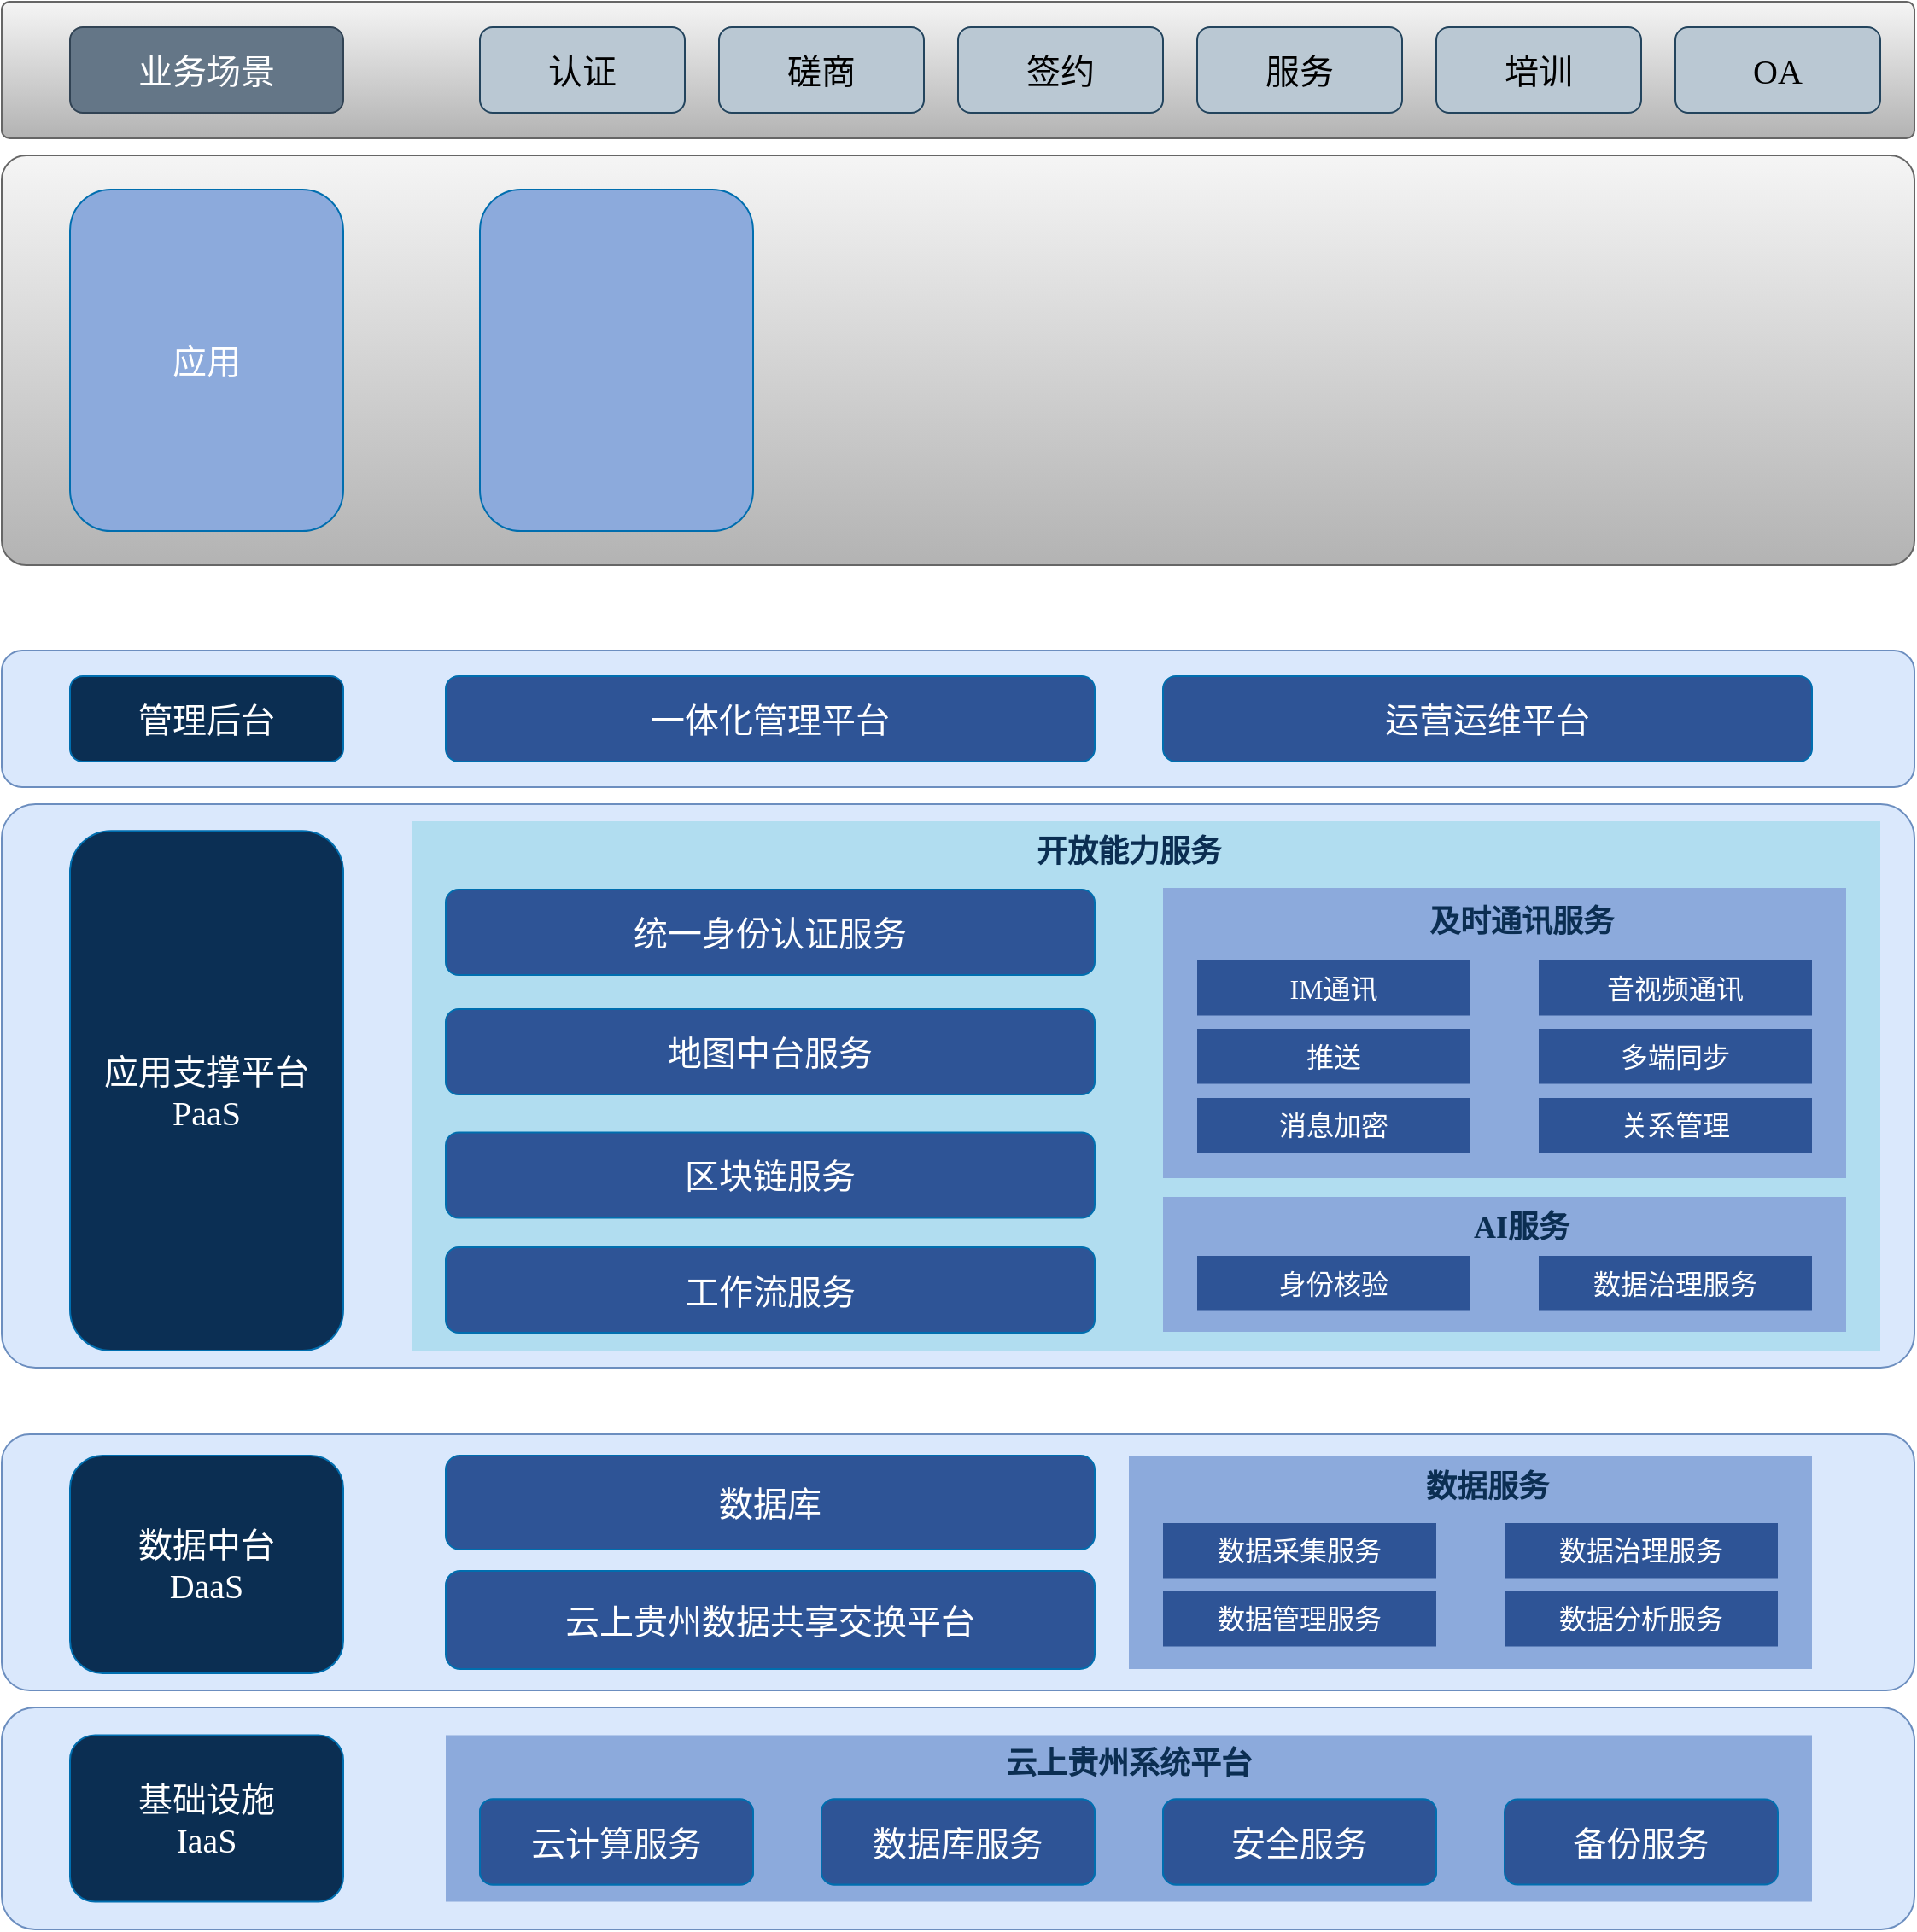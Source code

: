 <mxfile version="15.9.1" type="github">
  <diagram id="HFCnj8aLhszsA6gR-yzJ" name="总体架构图">
    <mxGraphModel dx="1422" dy="769" grid="1" gridSize="10" guides="1" tooltips="1" connect="1" arrows="1" fold="1" page="1" pageScale="1" pageWidth="827" pageHeight="1169" math="0" shadow="0">
      <root>
        <mxCell id="0" />
        <mxCell id="1" parent="0" />
        <mxCell id="byi06CO_j5vsrsdqkOMh-2" value="" style="rounded=1;whiteSpace=wrap;html=1;fillColor=#f5f5f5;strokeColor=#666666;gradientColor=#b3b3b3;arcSize=6;" parent="1" vertex="1">
          <mxGeometry x="80" y="40" width="1120" height="80" as="geometry" />
        </mxCell>
        <mxCell id="byi06CO_j5vsrsdqkOMh-3" value="业务场景" style="rounded=1;whiteSpace=wrap;html=1;fillColor=#647687;fontColor=#ffffff;strokeColor=#314354;fontSize=20;fontFamily=黑体;" parent="1" vertex="1">
          <mxGeometry x="120" y="55" width="160" height="50" as="geometry" />
        </mxCell>
        <mxCell id="byi06CO_j5vsrsdqkOMh-6" value="服务" style="rounded=1;whiteSpace=wrap;html=1;fillColor=#bac8d3;strokeColor=#23445d;fontSize=20;fontFamily=黑体;" parent="1" vertex="1">
          <mxGeometry x="780" y="55" width="120" height="50" as="geometry" />
        </mxCell>
        <mxCell id="byi06CO_j5vsrsdqkOMh-15" value="" style="rounded=1;whiteSpace=wrap;html=1;fillColor=#dae8fc;strokeColor=#6c8ebf;" parent="1" vertex="1">
          <mxGeometry x="80" y="420" width="1120" height="80" as="geometry" />
        </mxCell>
        <mxCell id="byi06CO_j5vsrsdqkOMh-16" value="管理后台" style="rounded=1;whiteSpace=wrap;html=1;fillColor=#0B2E52;fontColor=#ffffff;strokeColor=#006EAF;fontSize=20;fontFamily=黑体;" parent="1" vertex="1">
          <mxGeometry x="120" y="435" width="160" height="50" as="geometry" />
        </mxCell>
        <mxCell id="byi06CO_j5vsrsdqkOMh-17" value="一体化管理平台" style="rounded=1;whiteSpace=wrap;html=1;fillColor=#2E5496;fontColor=#ffffff;strokeColor=#006EAF;fontSize=20;fontFamily=黑体;" parent="1" vertex="1">
          <mxGeometry x="340" y="435" width="380" height="50" as="geometry" />
        </mxCell>
        <mxCell id="byi06CO_j5vsrsdqkOMh-18" value="运营运维平台" style="rounded=1;whiteSpace=wrap;html=1;fillColor=#2E5496;fontColor=#ffffff;strokeColor=#006EAF;fontSize=20;fontFamily=黑体;" parent="1" vertex="1">
          <mxGeometry x="760" y="435" width="380" height="50" as="geometry" />
        </mxCell>
        <mxCell id="byi06CO_j5vsrsdqkOMh-19" value="" style="rounded=1;whiteSpace=wrap;html=1;fillColor=#dae8fc;strokeColor=#6c8ebf;" parent="1" vertex="1">
          <mxGeometry x="80" y="1039" width="1120" height="130" as="geometry" />
        </mxCell>
        <mxCell id="byi06CO_j5vsrsdqkOMh-20" value="基础设施&lt;br&gt;IaaS" style="rounded=1;whiteSpace=wrap;html=1;fillColor=#0B2E52;fontColor=#ffffff;strokeColor=#006EAF;fontSize=20;fontFamily=黑体;" parent="1" vertex="1">
          <mxGeometry x="120" y="1055.25" width="160" height="97.5" as="geometry" />
        </mxCell>
        <mxCell id="byi06CO_j5vsrsdqkOMh-24" value="" style="rounded=1;whiteSpace=wrap;html=1;fillColor=#f5f5f5;strokeColor=#666666;gradientColor=#b3b3b3;arcSize=6;" parent="1" vertex="1">
          <mxGeometry x="80" y="130" width="1120" height="240" as="geometry" />
        </mxCell>
        <mxCell id="byi06CO_j5vsrsdqkOMh-25" value="应用" style="rounded=1;whiteSpace=wrap;html=1;fillColor=#8CAADC;fontColor=#ffffff;strokeColor=#006EAF;fontSize=20;fontFamily=黑体;" parent="1" vertex="1">
          <mxGeometry x="120" y="150" width="160" height="200" as="geometry" />
        </mxCell>
        <mxCell id="byi06CO_j5vsrsdqkOMh-26" value="" style="rounded=1;whiteSpace=wrap;html=1;fillColor=#8CAADC;fontColor=#ffffff;strokeColor=#006EAF;fontSize=20;fontFamily=黑体;" parent="1" vertex="1">
          <mxGeometry x="360" y="150" width="160" height="200" as="geometry" />
        </mxCell>
        <mxCell id="byi06CO_j5vsrsdqkOMh-27" value="认证" style="rounded=1;whiteSpace=wrap;html=1;fillColor=#bac8d3;strokeColor=#23445d;fontSize=20;fontFamily=黑体;" parent="1" vertex="1">
          <mxGeometry x="360" y="55" width="120" height="50" as="geometry" />
        </mxCell>
        <mxCell id="byi06CO_j5vsrsdqkOMh-28" value="磋商" style="rounded=1;whiteSpace=wrap;html=1;fillColor=#bac8d3;strokeColor=#23445d;fontSize=20;fontFamily=黑体;" parent="1" vertex="1">
          <mxGeometry x="500" y="55" width="120" height="50" as="geometry" />
        </mxCell>
        <mxCell id="byi06CO_j5vsrsdqkOMh-29" value="签约" style="rounded=1;whiteSpace=wrap;html=1;fillColor=#bac8d3;strokeColor=#23445d;fontSize=20;fontFamily=黑体;" parent="1" vertex="1">
          <mxGeometry x="640" y="55" width="120" height="50" as="geometry" />
        </mxCell>
        <mxCell id="byi06CO_j5vsrsdqkOMh-30" value="培训" style="rounded=1;whiteSpace=wrap;html=1;fillColor=#bac8d3;strokeColor=#23445d;fontSize=20;fontFamily=黑体;" parent="1" vertex="1">
          <mxGeometry x="920" y="55" width="120" height="50" as="geometry" />
        </mxCell>
        <mxCell id="byi06CO_j5vsrsdqkOMh-31" value="OA" style="rounded=1;whiteSpace=wrap;html=1;fillColor=#bac8d3;strokeColor=#23445d;fontSize=20;fontFamily=黑体;" parent="1" vertex="1">
          <mxGeometry x="1060" y="55" width="120" height="50" as="geometry" />
        </mxCell>
        <mxCell id="byi06CO_j5vsrsdqkOMh-36" value="" style="rounded=0;whiteSpace=wrap;html=1;fontSize=20;fillColor=#8CAADC;fontColor=#FFFFFF;strokeColor=none;" parent="1" vertex="1">
          <mxGeometry x="340" y="1055.25" width="800" height="97.5" as="geometry" />
        </mxCell>
        <mxCell id="byi06CO_j5vsrsdqkOMh-21" value="云计算服务" style="rounded=1;whiteSpace=wrap;html=1;fillColor=#0B2E52;fontColor=#ffffff;strokeColor=#006EAF;fontSize=20;fontFamily=黑体;" parent="1" vertex="1">
          <mxGeometry x="360" y="1092.75" width="160" height="50" as="geometry" />
        </mxCell>
        <mxCell id="byi06CO_j5vsrsdqkOMh-32" value="数据库服务" style="rounded=1;whiteSpace=wrap;html=1;fillColor=#0B2E52;fontColor=#ffffff;strokeColor=#006EAF;fontSize=20;fontFamily=黑体;" parent="1" vertex="1">
          <mxGeometry x="560" y="1092.75" width="160" height="50" as="geometry" />
        </mxCell>
        <mxCell id="byi06CO_j5vsrsdqkOMh-33" value="安全服务" style="rounded=1;whiteSpace=wrap;html=1;fillColor=#0B2E52;fontColor=#ffffff;strokeColor=#006EAF;fontSize=20;fontFamily=黑体;" parent="1" vertex="1">
          <mxGeometry x="760" y="1092.75" width="160" height="50" as="geometry" />
        </mxCell>
        <mxCell id="byi06CO_j5vsrsdqkOMh-34" value="备份服务" style="rounded=1;whiteSpace=wrap;html=1;fillColor=#2E5496;fontColor=#ffffff;strokeColor=#006EAF;fontSize=20;fontFamily=黑体;" parent="1" vertex="1">
          <mxGeometry x="960" y="1092.75" width="160" height="50" as="geometry" />
        </mxCell>
        <mxCell id="byi06CO_j5vsrsdqkOMh-37" value="云上贵州系统平台" style="text;html=1;strokeColor=none;fillColor=none;align=center;verticalAlign=middle;whiteSpace=wrap;rounded=1;fontSize=18;fontColor=#0B2E52;fontFamily=黑体;arcSize=0;fontStyle=1" parent="1" vertex="1">
          <mxGeometry x="340" y="1057.25" width="800" height="30" as="geometry" />
        </mxCell>
        <mxCell id="byi06CO_j5vsrsdqkOMh-38" value="云计算服务" style="rounded=1;whiteSpace=wrap;html=1;fillColor=#2E5496;fontColor=#ffffff;strokeColor=#006EAF;fontSize=20;fontFamily=黑体;" parent="1" vertex="1">
          <mxGeometry x="360" y="1092.75" width="160" height="50" as="geometry" />
        </mxCell>
        <mxCell id="byi06CO_j5vsrsdqkOMh-39" value="数据库服务" style="rounded=1;whiteSpace=wrap;html=1;fillColor=#2E5496;fontColor=#ffffff;strokeColor=#006EAF;fontSize=20;fontFamily=黑体;" parent="1" vertex="1">
          <mxGeometry x="560" y="1092.75" width="160" height="50" as="geometry" />
        </mxCell>
        <mxCell id="byi06CO_j5vsrsdqkOMh-40" value="安全服务" style="rounded=1;whiteSpace=wrap;html=1;fillColor=#2E5496;fontColor=#ffffff;strokeColor=#006EAF;fontSize=20;fontFamily=黑体;" parent="1" vertex="1">
          <mxGeometry x="760" y="1092.75" width="160" height="50" as="geometry" />
        </mxCell>
        <mxCell id="byi06CO_j5vsrsdqkOMh-42" value="" style="rounded=1;whiteSpace=wrap;html=1;fillColor=#dae8fc;strokeColor=#6c8ebf;arcSize=11;" parent="1" vertex="1">
          <mxGeometry x="80" y="879" width="1120" height="150" as="geometry" />
        </mxCell>
        <mxCell id="byi06CO_j5vsrsdqkOMh-43" value="数据中台&lt;br&gt;DaaS" style="rounded=1;whiteSpace=wrap;html=1;fillColor=#0B2E52;fontColor=#ffffff;strokeColor=#006EAF;fontSize=20;fontFamily=黑体;" parent="1" vertex="1">
          <mxGeometry x="120" y="891.5" width="160" height="127.5" as="geometry" />
        </mxCell>
        <mxCell id="byi06CO_j5vsrsdqkOMh-44" value="数据库" style="rounded=1;whiteSpace=wrap;html=1;fillColor=#2E5496;fontColor=#ffffff;strokeColor=#006EAF;fontSize=20;fontFamily=黑体;" parent="1" vertex="1">
          <mxGeometry x="340" y="891.5" width="380" height="55" as="geometry" />
        </mxCell>
        <mxCell id="byi06CO_j5vsrsdqkOMh-45" value="云上贵州数据共享交换平台" style="rounded=1;whiteSpace=wrap;html=1;fillColor=#2E5496;fontColor=#ffffff;strokeColor=#006EAF;fontSize=20;fontFamily=黑体;" parent="1" vertex="1">
          <mxGeometry x="340" y="959" width="380" height="57.5" as="geometry" />
        </mxCell>
        <mxCell id="byi06CO_j5vsrsdqkOMh-46" value="" style="rounded=0;whiteSpace=wrap;html=1;fillColor=#8CAADC;fontColor=#FFFFFF;strokeColor=none;fontSize=20;fontFamily=Helvetica;align=center;" parent="1" vertex="1">
          <mxGeometry x="740" y="891.5" width="400" height="125" as="geometry" />
        </mxCell>
        <mxCell id="byi06CO_j5vsrsdqkOMh-47" value="数据服务" style="text;html=1;strokeColor=none;fillColor=none;align=center;verticalAlign=middle;whiteSpace=wrap;rounded=1;fontSize=18;fontColor=#0B2E52;fontFamily=黑体;arcSize=0;fontStyle=1" parent="1" vertex="1">
          <mxGeometry x="760" y="895" width="380" height="30" as="geometry" />
        </mxCell>
        <mxCell id="byi06CO_j5vsrsdqkOMh-49" value="数据采集服务" style="rounded=0;whiteSpace=wrap;html=1;fontFamily=黑体;fontSize=16;fontColor=#FFFFFF;fillColor=#2E5496;strokeColor=none;" parent="1" vertex="1">
          <mxGeometry x="760" y="931" width="160" height="32.25" as="geometry" />
        </mxCell>
        <mxCell id="byi06CO_j5vsrsdqkOMh-50" value="数据治理服务" style="rounded=0;whiteSpace=wrap;html=1;fontFamily=黑体;fontSize=16;fontColor=#FFFFFF;fillColor=#2E5496;strokeColor=none;" parent="1" vertex="1">
          <mxGeometry x="960" y="931" width="160" height="32.25" as="geometry" />
        </mxCell>
        <mxCell id="byi06CO_j5vsrsdqkOMh-51" value="数据管理服务" style="rounded=0;whiteSpace=wrap;html=1;fontFamily=黑体;fontSize=16;fontColor=#FFFFFF;fillColor=#2E5496;strokeColor=none;" parent="1" vertex="1">
          <mxGeometry x="760" y="971" width="160" height="32.25" as="geometry" />
        </mxCell>
        <mxCell id="byi06CO_j5vsrsdqkOMh-52" value="数据分析服务" style="rounded=0;whiteSpace=wrap;html=1;fontFamily=黑体;fontSize=16;fontColor=#FFFFFF;fillColor=#2E5496;strokeColor=none;" parent="1" vertex="1">
          <mxGeometry x="960" y="971" width="160" height="32.25" as="geometry" />
        </mxCell>
        <mxCell id="byi06CO_j5vsrsdqkOMh-53" value="" style="rounded=1;whiteSpace=wrap;html=1;fillColor=#dae8fc;strokeColor=#6c8ebf;arcSize=6;" parent="1" vertex="1">
          <mxGeometry x="80" y="510" width="1120" height="330" as="geometry" />
        </mxCell>
        <mxCell id="byi06CO_j5vsrsdqkOMh-54" value="应用支撑平台&lt;br&gt;PaaS" style="rounded=1;whiteSpace=wrap;html=1;fillColor=#0B2F54;fontColor=#ffffff;strokeColor=#006EAF;fontSize=20;fontFamily=黑体;" parent="1" vertex="1">
          <mxGeometry x="120" y="525.63" width="160" height="304.37" as="geometry" />
        </mxCell>
        <mxCell id="byi06CO_j5vsrsdqkOMh-77" value="" style="rounded=0;whiteSpace=wrap;html=1;fillColor=#b1ddf0;strokeColor=none;fontSize=20;fontFamily=Helvetica;align=center;" parent="1" vertex="1">
          <mxGeometry x="320" y="520" width="860" height="310" as="geometry" />
        </mxCell>
        <mxCell id="byi06CO_j5vsrsdqkOMh-55" value="地图中台服务" style="rounded=1;whiteSpace=wrap;html=1;fillColor=#2E5496;fontColor=#ffffff;strokeColor=#006EAF;fontSize=20;fontFamily=黑体;" parent="1" vertex="1">
          <mxGeometry x="340" y="630" width="380" height="50" as="geometry" />
        </mxCell>
        <mxCell id="byi06CO_j5vsrsdqkOMh-56" value="统一身份认证服务" style="rounded=1;whiteSpace=wrap;html=1;fillColor=#2E5496;fontColor=#ffffff;strokeColor=#006EAF;fontSize=20;fontFamily=黑体;" parent="1" vertex="1">
          <mxGeometry x="340" y="560" width="380" height="50" as="geometry" />
        </mxCell>
        <mxCell id="byi06CO_j5vsrsdqkOMh-57" value="区块链服务" style="rounded=1;whiteSpace=wrap;html=1;fillColor=#2E5496;fontColor=#ffffff;strokeColor=#006EAF;fontSize=20;fontFamily=黑体;" parent="1" vertex="1">
          <mxGeometry x="340" y="702.25" width="380" height="50" as="geometry" />
        </mxCell>
        <mxCell id="byi06CO_j5vsrsdqkOMh-64" value="" style="rounded=0;whiteSpace=wrap;html=1;fillColor=#8CAADC;fontColor=#FFFFFF;strokeColor=none;fontSize=20;fontFamily=Helvetica;align=center;" parent="1" vertex="1">
          <mxGeometry x="760" y="559" width="400" height="170" as="geometry" />
        </mxCell>
        <mxCell id="byi06CO_j5vsrsdqkOMh-65" value="及时通讯服务" style="text;html=1;strokeColor=none;fillColor=none;align=center;verticalAlign=middle;whiteSpace=wrap;rounded=1;fontSize=18;fontColor=#0B2E52;fontFamily=黑体;arcSize=0;fontStyle=1" parent="1" vertex="1">
          <mxGeometry x="780" y="563.5" width="380" height="30" as="geometry" />
        </mxCell>
        <mxCell id="byi06CO_j5vsrsdqkOMh-66" value="IM通讯" style="rounded=0;whiteSpace=wrap;html=1;fontFamily=黑体;fontSize=16;fontColor=#FFFFFF;fillColor=#2E5496;strokeColor=none;" parent="1" vertex="1">
          <mxGeometry x="780" y="601.5" width="160" height="32.25" as="geometry" />
        </mxCell>
        <mxCell id="byi06CO_j5vsrsdqkOMh-67" value="音视频通讯" style="rounded=0;whiteSpace=wrap;html=1;fontFamily=黑体;fontSize=16;fontColor=#FFFFFF;fillColor=#2E5496;strokeColor=none;" parent="1" vertex="1">
          <mxGeometry x="980" y="601.5" width="160" height="32.25" as="geometry" />
        </mxCell>
        <mxCell id="byi06CO_j5vsrsdqkOMh-68" value="推送" style="rounded=0;whiteSpace=wrap;html=1;fontFamily=黑体;fontSize=16;fontColor=#FFFFFF;fillColor=#2E5496;strokeColor=none;" parent="1" vertex="1">
          <mxGeometry x="780" y="641.5" width="160" height="32.25" as="geometry" />
        </mxCell>
        <mxCell id="byi06CO_j5vsrsdqkOMh-69" value="多端同步" style="rounded=0;whiteSpace=wrap;html=1;fontFamily=黑体;fontSize=16;fontColor=#FFFFFF;fillColor=#2E5496;strokeColor=none;" parent="1" vertex="1">
          <mxGeometry x="980" y="641.5" width="160" height="32.25" as="geometry" />
        </mxCell>
        <mxCell id="byi06CO_j5vsrsdqkOMh-70" value="" style="rounded=0;whiteSpace=wrap;html=1;fillColor=#8CAADC;fontColor=#FFFFFF;strokeColor=none;fontSize=20;fontFamily=Helvetica;align=center;" parent="1" vertex="1">
          <mxGeometry x="760" y="740" width="400" height="79" as="geometry" />
        </mxCell>
        <mxCell id="byi06CO_j5vsrsdqkOMh-71" value="AI服务" style="text;html=1;strokeColor=none;fillColor=none;align=center;verticalAlign=middle;whiteSpace=wrap;rounded=1;fontSize=18;fontColor=#0B2E52;fontFamily=黑体;arcSize=0;fontStyle=1" parent="1" vertex="1">
          <mxGeometry x="780" y="742.5" width="380" height="30" as="geometry" />
        </mxCell>
        <mxCell id="byi06CO_j5vsrsdqkOMh-72" value="身份核验" style="rounded=0;whiteSpace=wrap;html=1;fontFamily=黑体;fontSize=16;fontColor=#FFFFFF;fillColor=#2E5496;strokeColor=none;" parent="1" vertex="1">
          <mxGeometry x="780" y="774.5" width="160" height="32.25" as="geometry" />
        </mxCell>
        <mxCell id="byi06CO_j5vsrsdqkOMh-73" value="数据治理服务" style="rounded=0;whiteSpace=wrap;html=1;fontFamily=黑体;fontSize=16;fontColor=#FFFFFF;fillColor=#2E5496;strokeColor=none;" parent="1" vertex="1">
          <mxGeometry x="980" y="774.5" width="160" height="32.25" as="geometry" />
        </mxCell>
        <mxCell id="byi06CO_j5vsrsdqkOMh-76" value="工作流服务" style="rounded=1;whiteSpace=wrap;html=1;fillColor=#2E5496;fontColor=#ffffff;strokeColor=#006EAF;fontSize=20;fontFamily=黑体;" parent="1" vertex="1">
          <mxGeometry x="340" y="769.5" width="380" height="50" as="geometry" />
        </mxCell>
        <mxCell id="byi06CO_j5vsrsdqkOMh-79" value="消息加密" style="rounded=0;whiteSpace=wrap;html=1;fontFamily=黑体;fontSize=16;fontColor=#FFFFFF;fillColor=#2E5496;strokeColor=none;" parent="1" vertex="1">
          <mxGeometry x="780" y="682" width="160" height="32.25" as="geometry" />
        </mxCell>
        <mxCell id="byi06CO_j5vsrsdqkOMh-80" value="关系管理" style="rounded=0;whiteSpace=wrap;html=1;fontFamily=黑体;fontSize=16;fontColor=#FFFFFF;fillColor=#2E5496;strokeColor=none;" parent="1" vertex="1">
          <mxGeometry x="980" y="682" width="160" height="32.25" as="geometry" />
        </mxCell>
        <mxCell id="byi06CO_j5vsrsdqkOMh-82" value="开放能力服务" style="text;html=1;strokeColor=none;fillColor=none;align=center;verticalAlign=middle;whiteSpace=wrap;rounded=1;fontSize=18;fontColor=#0B2E52;fontFamily=黑体;arcSize=0;fontStyle=1" parent="1" vertex="1">
          <mxGeometry x="550" y="522.63" width="380" height="30" as="geometry" />
        </mxCell>
      </root>
    </mxGraphModel>
  </diagram>
</mxfile>
